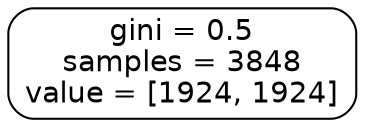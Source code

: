 digraph Tree {
node [shape=box, style="filled, rounded", color="black", fontname=helvetica] ;
edge [fontname=helvetica] ;
0 [label=<gini = 0.5<br/>samples = 3848<br/>value = [1924, 1924]>, fillcolor="#ffffff"] ;
}